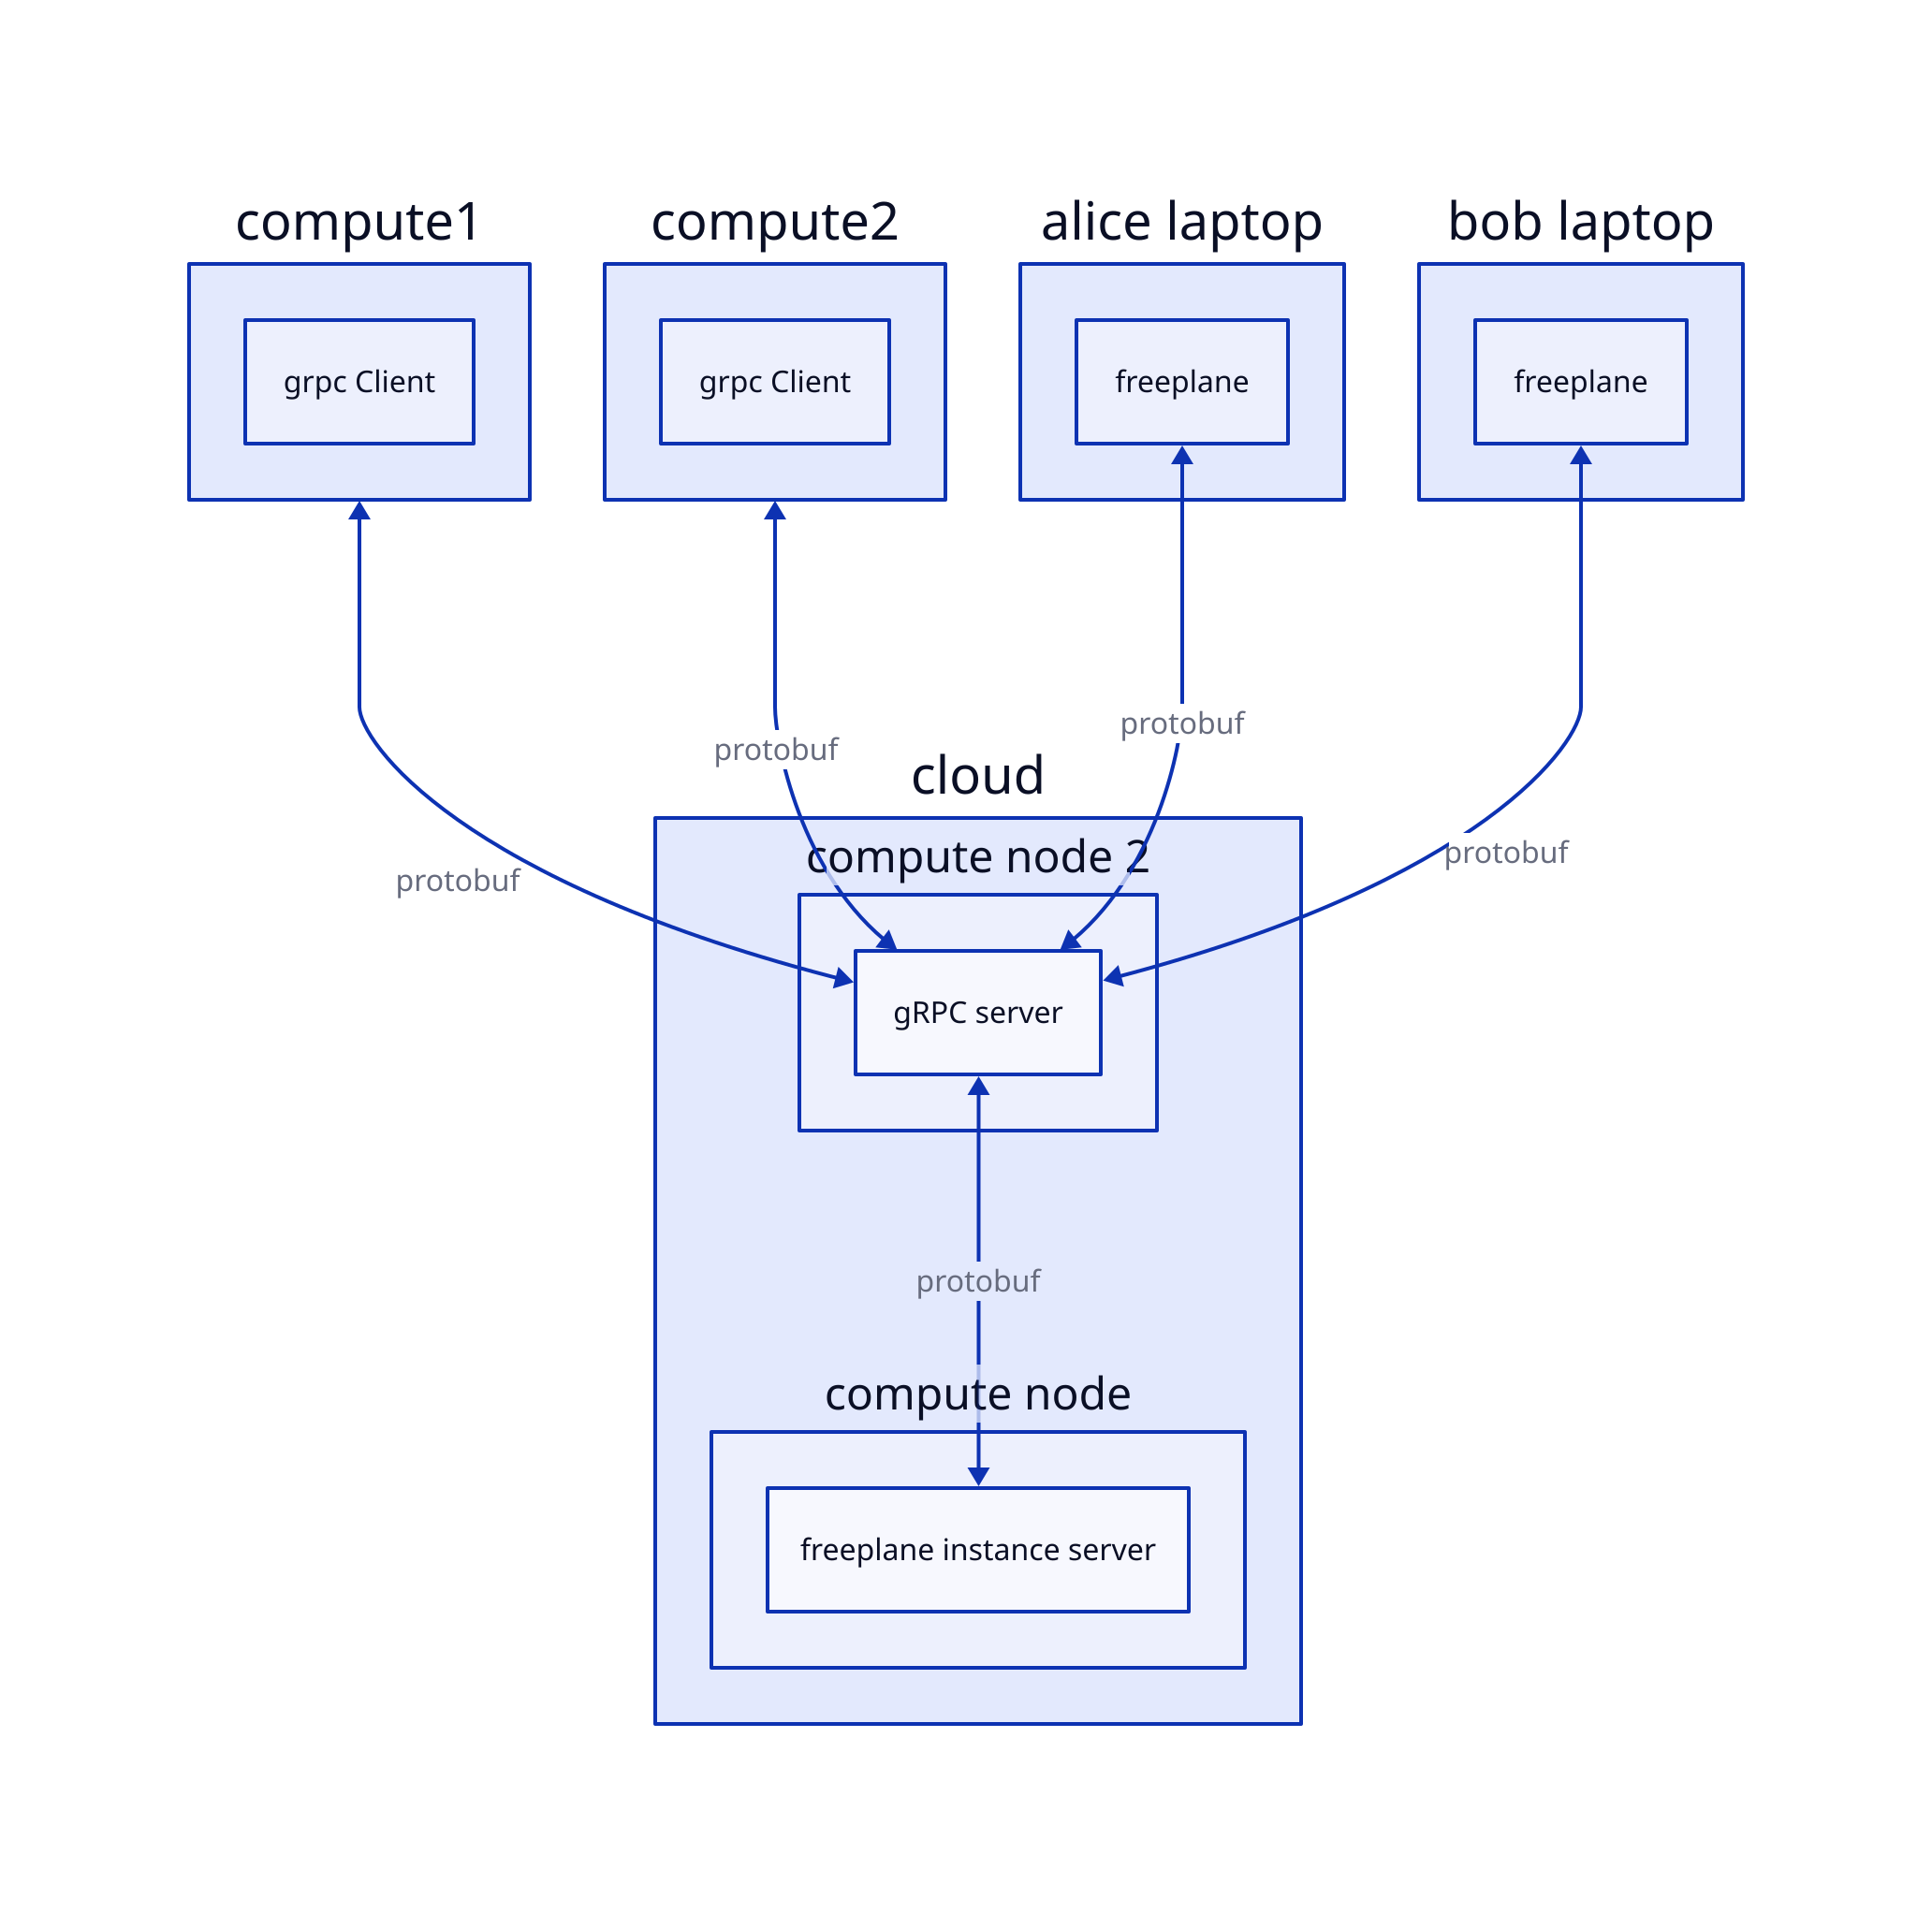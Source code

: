 cloud {
  compute node {
     freeplane instance server 
  } 

  compute node 2 {
     gRPC server
  } 
} 

cloud.compute node 2.gRPC server <-> cloud.compute node.freeplane instance server : protobuf

compute1 {
  grpc Client 
} 
compute2 {
  grpc Client 
} 
compute1 <-> cloud.compute node 2.gRPC server : protobuf
compute2 <-> cloud.compute node 2.gRPC server : protobuf

alice laptop {
   freeplane
} 

bob laptop {
   freeplane
} 

alice laptop.freeplane <-> cloud.compute node 2.gRPC server : protobuf
bob laptop.freeplane <-> cloud.compute node 2.gRPC server : protobuf

